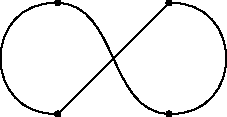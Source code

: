 size(4cm,0);
pair A=(0,0), B=(0,1), C=(1,0), D=(1,1);

draw(A..B..C..D--cycle);
dot(A);dot(B);dot(C);dot(D);
